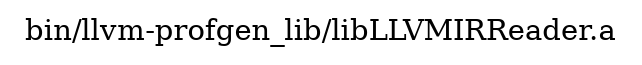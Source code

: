 digraph "bin/llvm-profgen_lib/libLLVMIRReader.a" {
	label="bin/llvm-profgen_lib/libLLVMIRReader.a";
	rankdir=LR;

}
